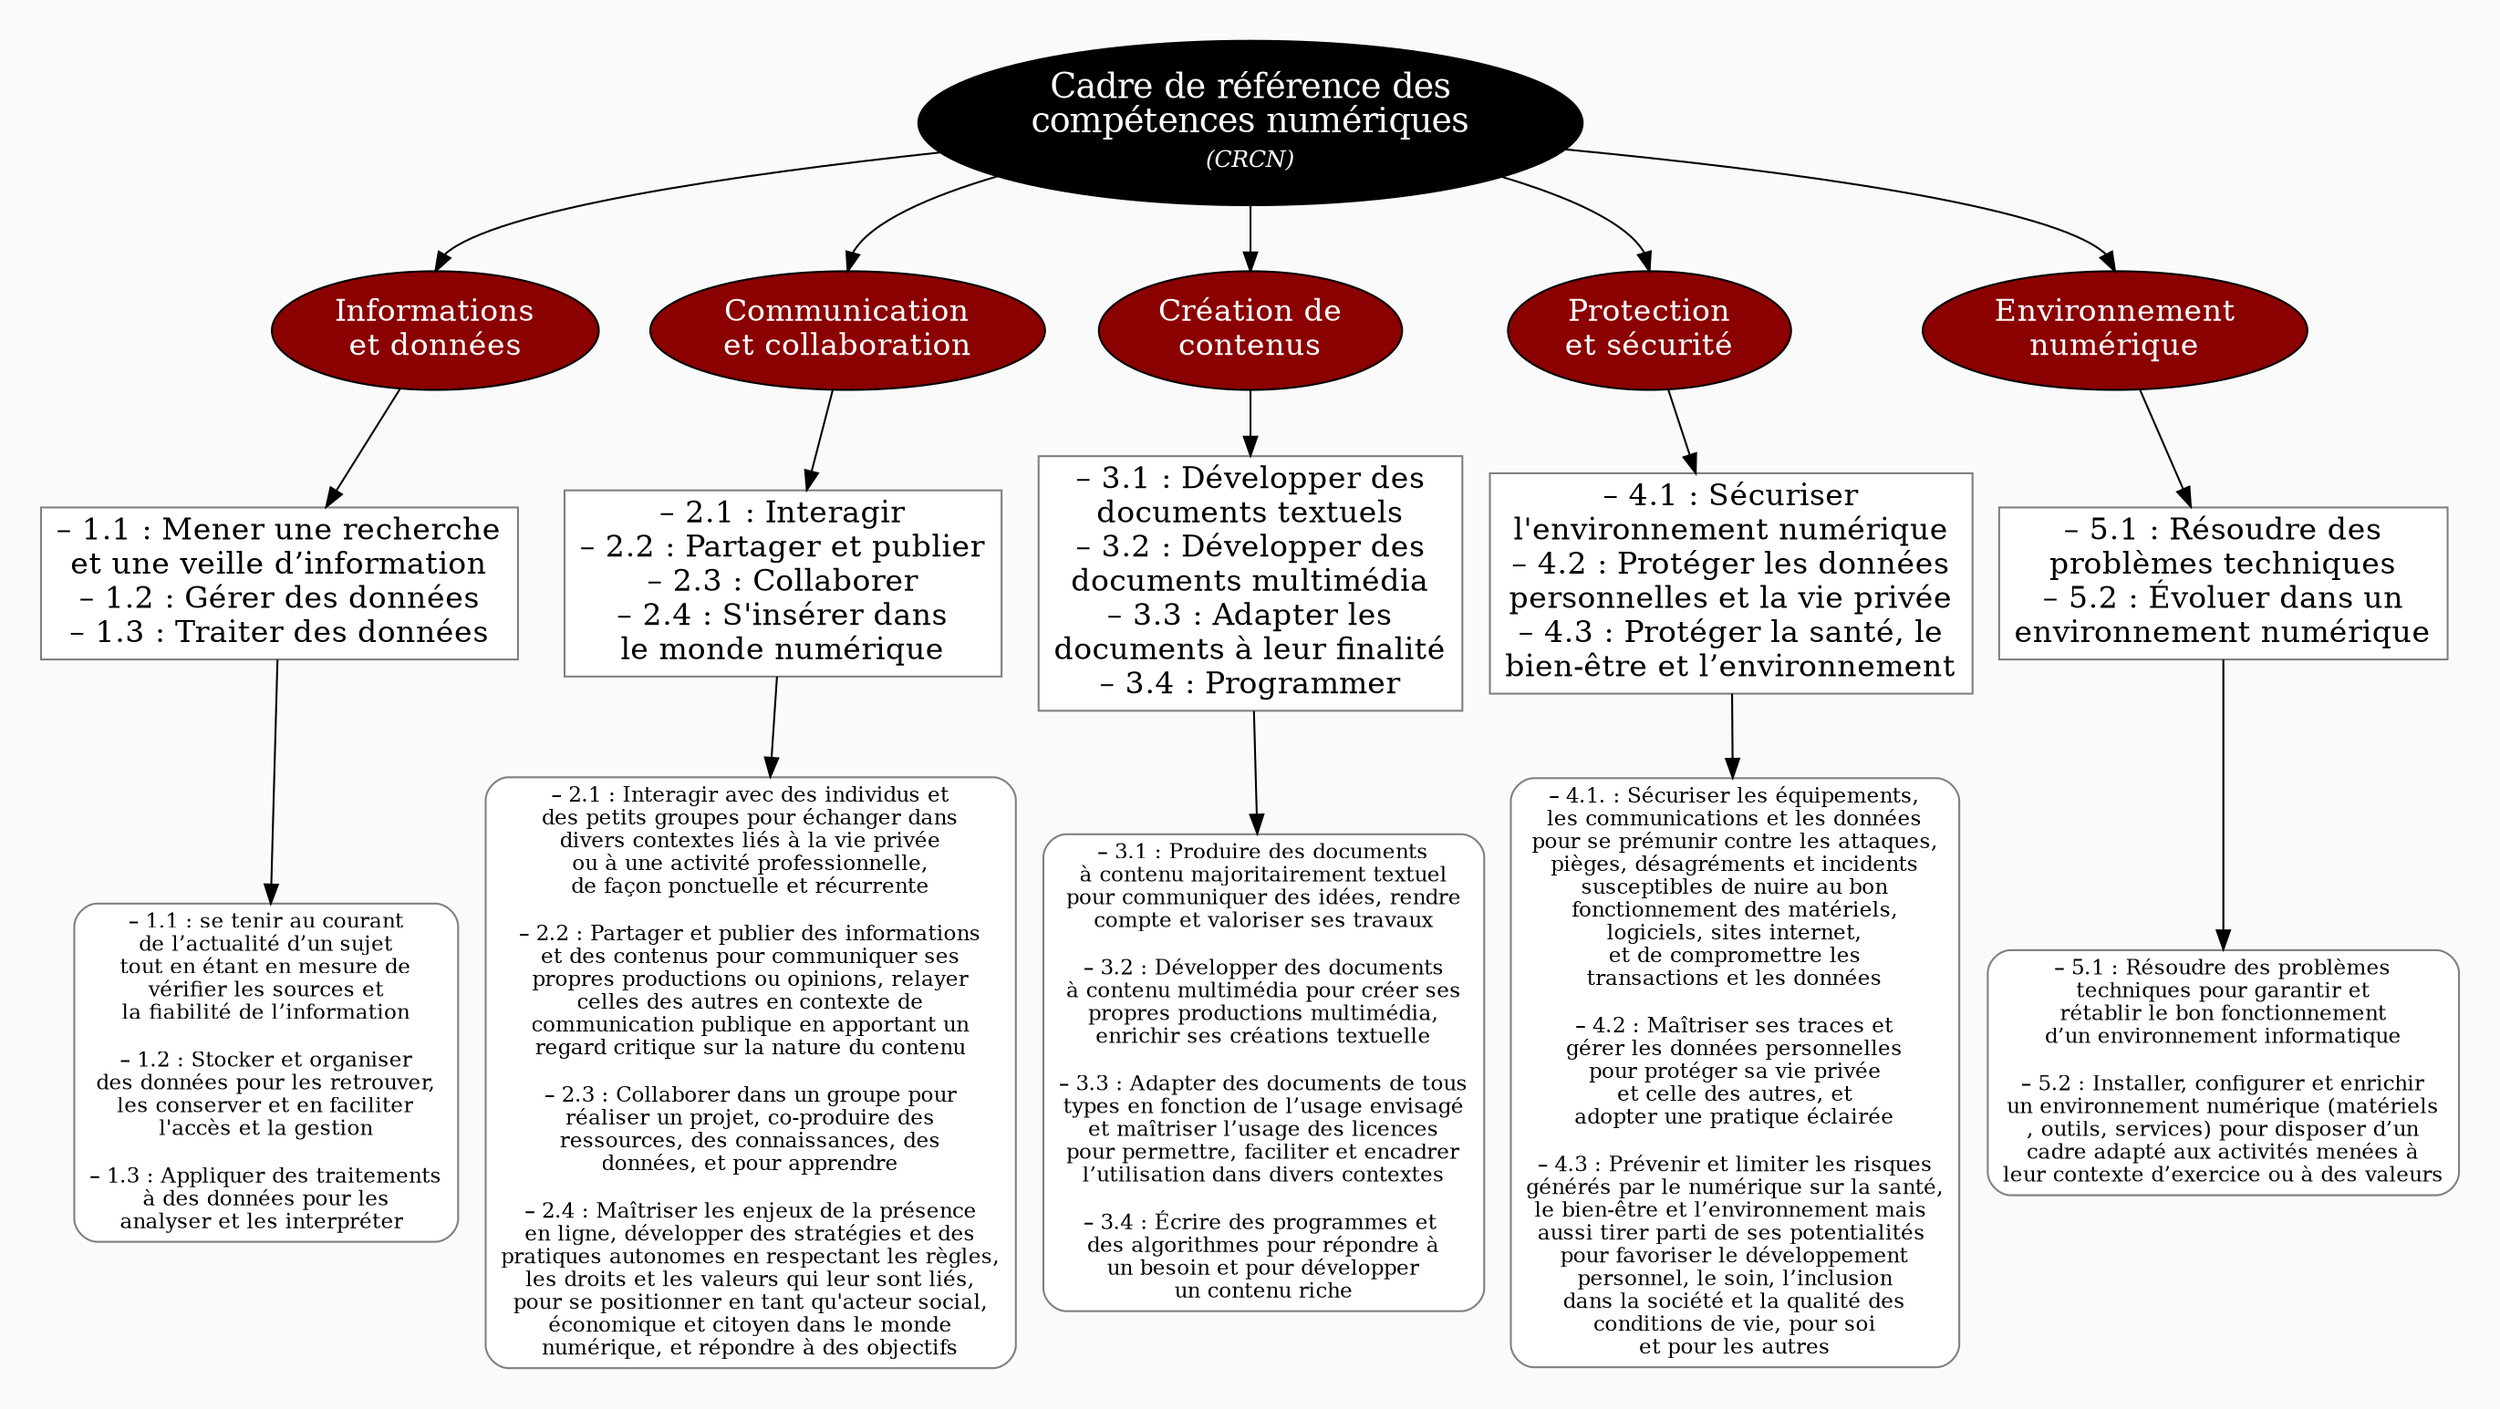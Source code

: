 digraph G {
// Template : diagram
// Usage : 
//rankdir=LR
splines=true
//splines=curved
bgcolor=grey98
pad=0.3
style=filled
edge[minlen=4]
node[style=filled, fontcolor=white]
ranksep=0.1
nodesep=0.2

// NIVEAU 1
node[fillcolor=12, fontsize=18]
a1[label=<Cadre de référence des<br/>
compétences numériques<br/>
<font point-size="5"><br/></font>
<font point-size="12"><i>(CRCN)</i></font>>]

// NIVEAU 2
node[fillcolor=red4, fontsize=16]
a1->{
b1[label="Informations
et données"]    
b2[label="Communication
et collaboration"]
b3[label="Création de
contenus"]
b4[label="Protection
et sécurité"]
b5[label="Environnement
numérique"]
}[headport=n]

node[fontcolor=black]
// NIVEAU 3 (sans intermédiaire)
node [shape=box, fillcolor=white, color=grey50]
// c1[label=""]
b1->c1
c1[label="– 1.1 : Mener une recherche
et une veille d’information
– 1.2 : Gérer des données
– 1.3 : Traiter des données"]
b2->c2
c2[label="– 2.1 : Interagir
– 2.2 : Partager et publier
– 2.3 : Collaborer
– 2.4 : S'insérer dans
le monde numérique"]
b3->c3
c3[label="– 3.1 : Développer des
documents textuels
– 3.2 : Développer des
documents multimédia
– 3.3 : Adapter les
documents à leur finalité
– 3.4 : Programmer"]
b4->c4
c4[label="– 4.1 : Sécuriser
l'environnement numérique
– 4.2 : Protéger les données
personnelles et la vie privée
– 4.3 : Protéger la santé, le
bien-être et l’environnement"]
b5->c5
c5[label="– 5.1 : Résoudre des
problèmes techniques
– 5.2 : Évoluer dans un
environnement numérique"]

// INTERMÉDIAIRE AVANT NIVEAU 3
node[fillcolor=grey78, shape=oval]
// [arrowhead=none]
// bc1[label=""]

// NIVEAU 3 (avec intermédiaire)
node[fillcolor=white, shape=box, color=grey50]
// c1[label=""]

// NIVEAU 4
node[style="filled,rounded", fillcolor=white, shape=box, color=grey50, fontsize="11"]
// d1[label=""]

c1->d1
d1[label="– 1.1 : se tenir au courant
de l’actualité d’un sujet
tout en étant en mesure de
vérifier les sources et
la fiabilité de l’information

– 1.2 : Stocker et organiser
des données pour les retrouver,
les conserver et en faciliter
l'accès et la gestion

– 1.3 : Appliquer des traitements
à des données pour les
analyser et les interpréter "]

c2->d2
d2[label="– 2.1 : Interagir avec des individus et
des petits groupes pour échanger dans
divers contextes liés à la vie privée
ou à une activité professionnelle,
de façon ponctuelle et récurrente

– 2.2 : Partager et publier des informations
et des contenus pour communiquer ses
propres productions ou opinions, relayer
celles des autres en contexte de
communication publique en apportant un
regard critique sur la nature du contenu

– 2.3 : Collaborer dans un groupe pour
réaliser un projet, co-produire des
ressources, des connaissances, des
données, et pour apprendre

– 2.4 : Maîtriser les enjeux de la présence
en ligne, développer des stratégies et des
pratiques autonomes en respectant les règles,
les droits et les valeurs qui leur sont liés,
pour se positionner en tant qu'acteur social,
économique et citoyen dans le monde
numérique, et répondre à des objectifs"]

c3->d3
d3[label="– 3.1 : Produire des documents
à contenu majoritairement textuel
pour communiquer des idées, rendre
compte et valoriser ses travaux

– 3.2 : Développer des documents
à contenu multimédia pour créer ses
propres productions multimédia,
enrichir ses créations textuelle

– 3.3 : Adapter des documents de tous
types en fonction de l’usage envisagé
et maîtriser l’usage des licences
pour permettre, faciliter et encadrer
l’utilisation dans divers contextes

– 3.4 : Écrire des programmes et 
des algorithmes pour répondre à
un besoin et pour développer
un contenu riche"]

c4->d4
d4[label="– 4.1. : Sécuriser les équipements,
les communications et les données
pour se prémunir contre les attaques,
pièges, désagréments et incidents
susceptibles de nuire au bon
fonctionnement des matériels,
logiciels, sites internet,
et de compromettre les
transactions et les données

– 4.2 : Maîtriser ses traces et
gérer les données personnelles
pour protéger sa vie privée
et celle des autres, et
adopter une pratique éclairée

– 4.3 : Prévenir et limiter les risques
générés par le numérique sur la santé,
le bien-être et l’environnement mais 
aussi tirer parti de ses potentialités 
pour favoriser le développement
personnel, le soin, l’inclusion
dans la société et la qualité des
conditions de vie, pour soi
et pour les autres"]

c5->d5
d5[label="– 5.1 : Résoudre des problèmes
techniques pour garantir et
rétablir le bon fonctionnement
d’un environnement informatique

– 5.2 : Installer, configurer et enrichir
un environnement numérique (matériels
, outils, services) pour disposer d’un
cadre adapté aux activités menées à
leur contexte d’exercice ou à des valeurs"]

// ÉTIQUETTES EN ROUGE
node[shape=plaintext, fontcolor=firebrick3, fillcolor=grey98]
// e1[label=< <B>= Titre</B><BR /><BR />Contenu<BR /> >]
// e1[label=""]
// ->e1[minlen=1, style=invis]


// REMARQUES EN BLEU
node[color=blue, shape=box, margin=0.07, fontcolor=black, fontsize=12, style="dashed", penwidth=0.6]
edge[color=blue, arrowhead="none", xlabel="", style="dashed", penwidth=0.6]
// r1[label=""]
// {rank=same;->r1}
// {rank=same;r1->[dir=back]}

}
